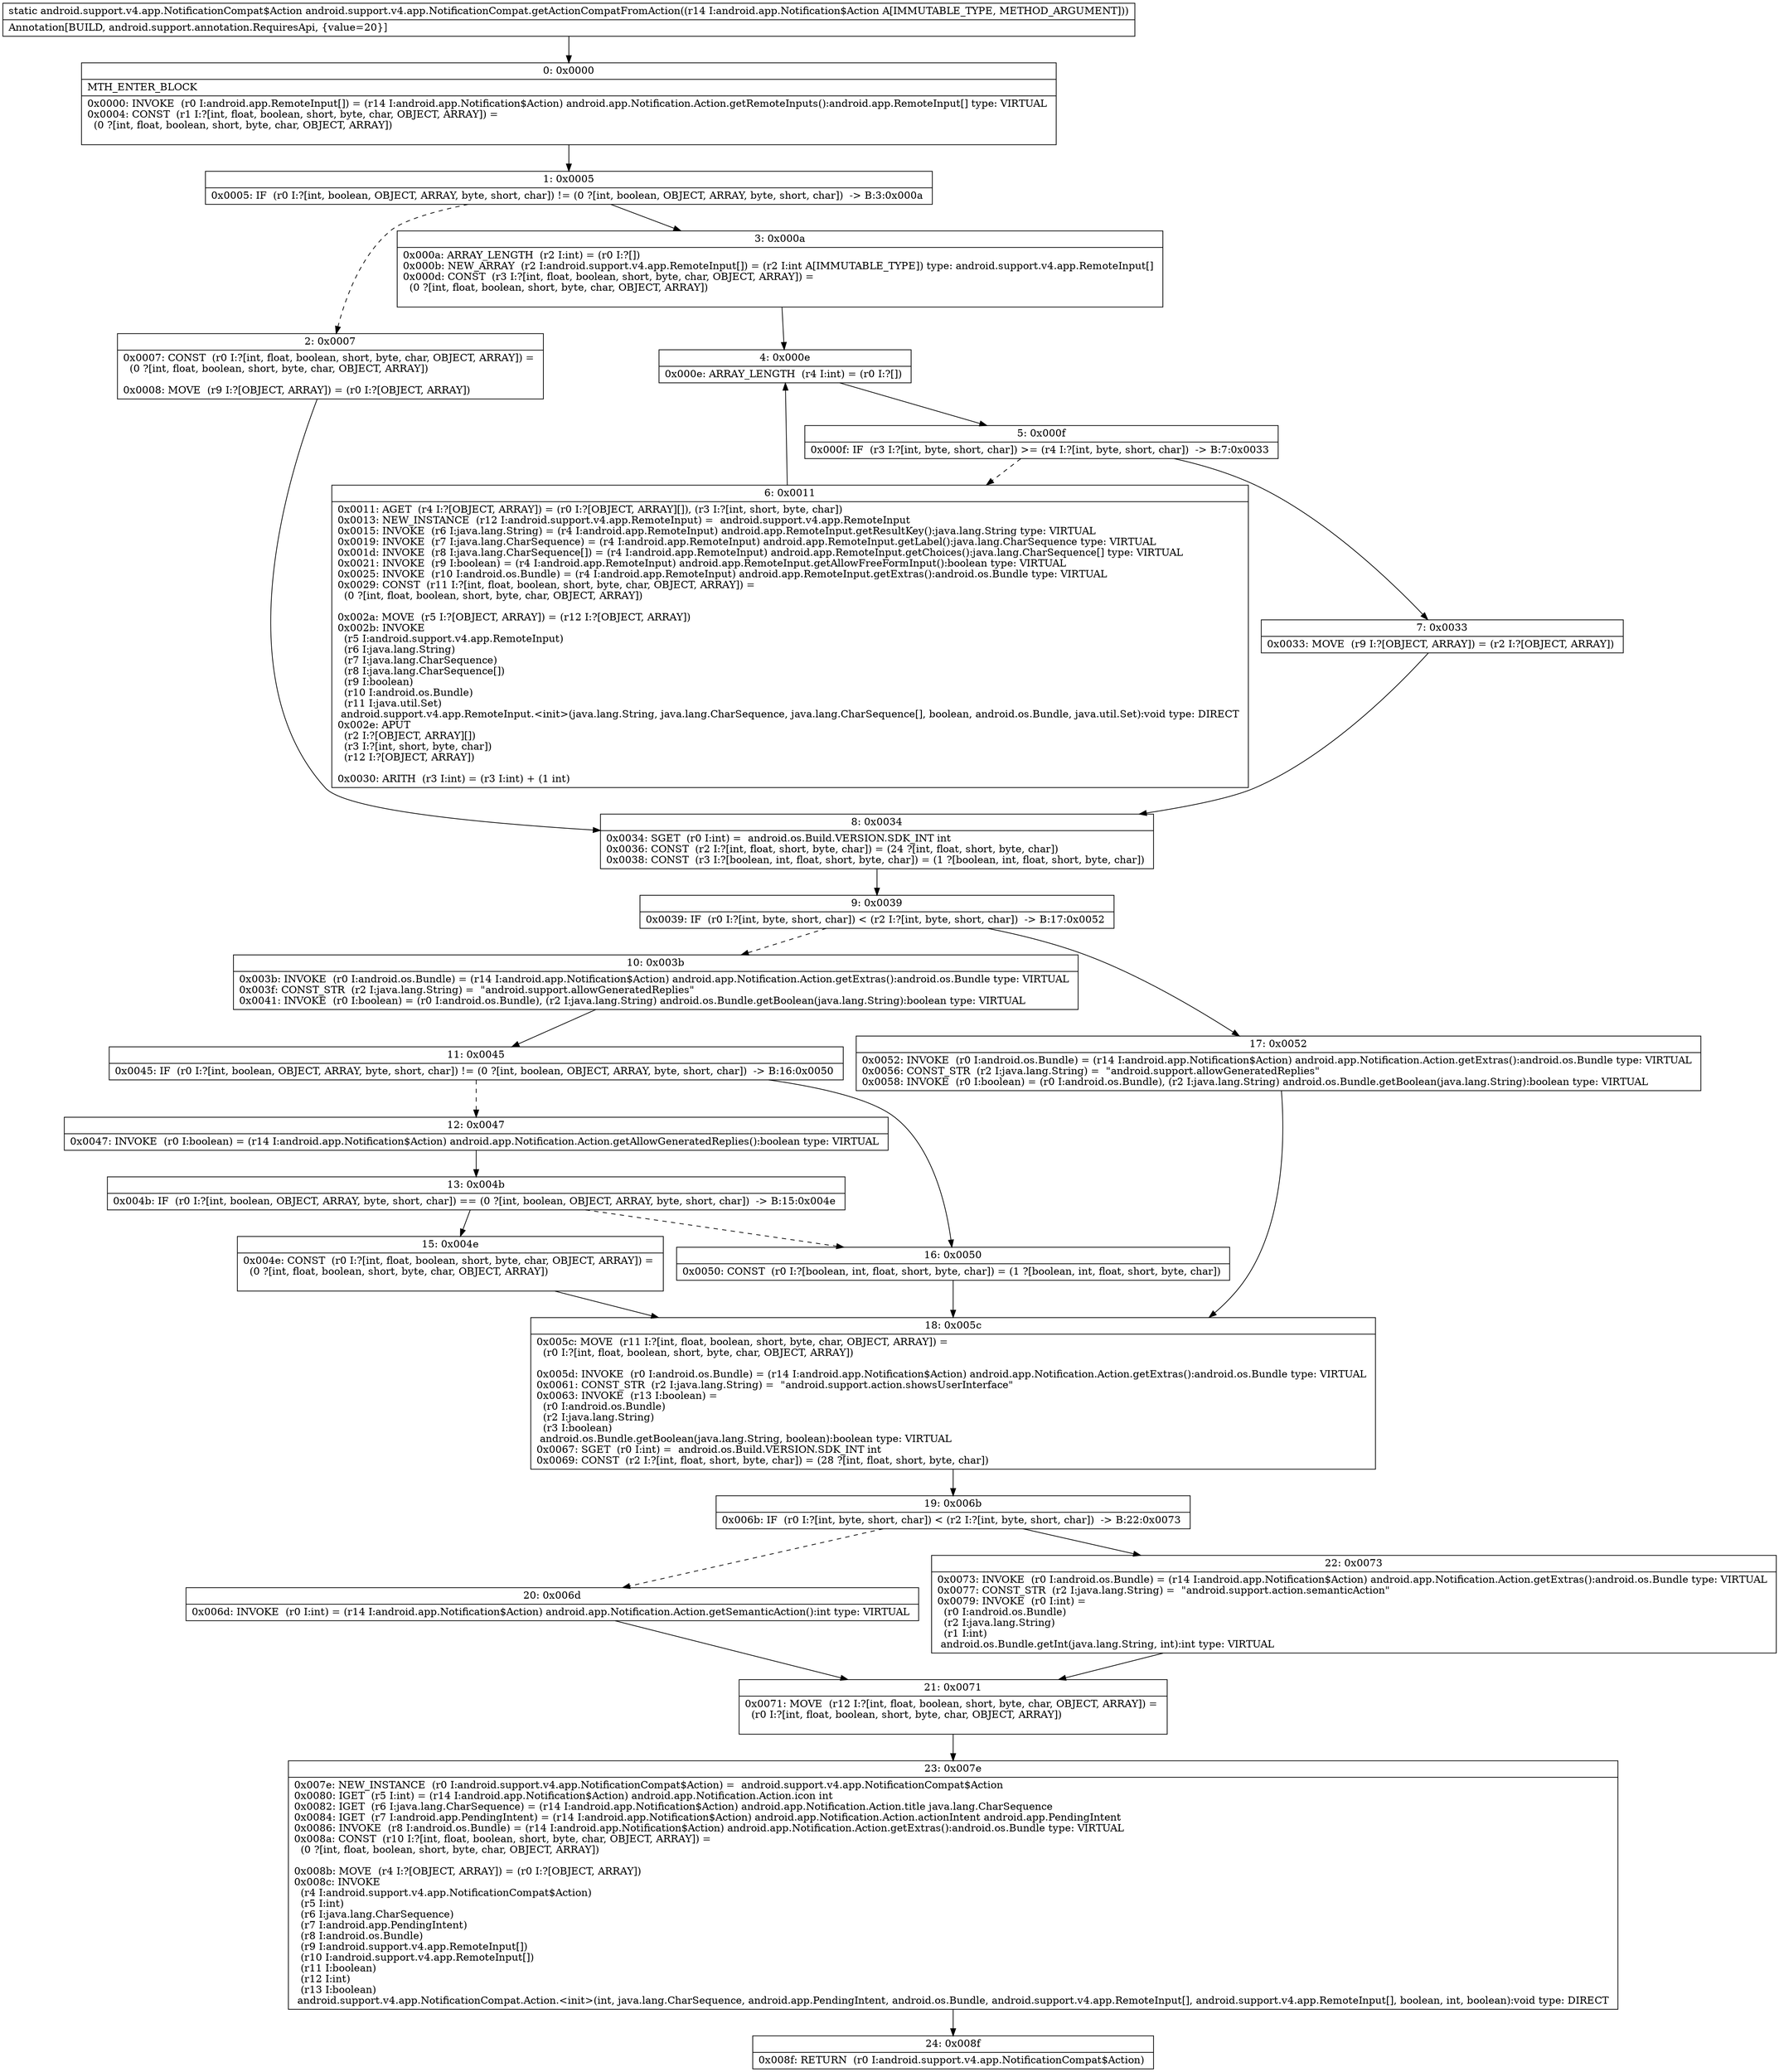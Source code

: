 digraph "CFG forandroid.support.v4.app.NotificationCompat.getActionCompatFromAction(Landroid\/app\/Notification$Action;)Landroid\/support\/v4\/app\/NotificationCompat$Action;" {
Node_0 [shape=record,label="{0\:\ 0x0000|MTH_ENTER_BLOCK\l|0x0000: INVOKE  (r0 I:android.app.RemoteInput[]) = (r14 I:android.app.Notification$Action) android.app.Notification.Action.getRemoteInputs():android.app.RemoteInput[] type: VIRTUAL \l0x0004: CONST  (r1 I:?[int, float, boolean, short, byte, char, OBJECT, ARRAY]) = \l  (0 ?[int, float, boolean, short, byte, char, OBJECT, ARRAY])\l \l}"];
Node_1 [shape=record,label="{1\:\ 0x0005|0x0005: IF  (r0 I:?[int, boolean, OBJECT, ARRAY, byte, short, char]) != (0 ?[int, boolean, OBJECT, ARRAY, byte, short, char])  \-\> B:3:0x000a \l}"];
Node_2 [shape=record,label="{2\:\ 0x0007|0x0007: CONST  (r0 I:?[int, float, boolean, short, byte, char, OBJECT, ARRAY]) = \l  (0 ?[int, float, boolean, short, byte, char, OBJECT, ARRAY])\l \l0x0008: MOVE  (r9 I:?[OBJECT, ARRAY]) = (r0 I:?[OBJECT, ARRAY]) \l}"];
Node_3 [shape=record,label="{3\:\ 0x000a|0x000a: ARRAY_LENGTH  (r2 I:int) = (r0 I:?[]) \l0x000b: NEW_ARRAY  (r2 I:android.support.v4.app.RemoteInput[]) = (r2 I:int A[IMMUTABLE_TYPE]) type: android.support.v4.app.RemoteInput[] \l0x000d: CONST  (r3 I:?[int, float, boolean, short, byte, char, OBJECT, ARRAY]) = \l  (0 ?[int, float, boolean, short, byte, char, OBJECT, ARRAY])\l \l}"];
Node_4 [shape=record,label="{4\:\ 0x000e|0x000e: ARRAY_LENGTH  (r4 I:int) = (r0 I:?[]) \l}"];
Node_5 [shape=record,label="{5\:\ 0x000f|0x000f: IF  (r3 I:?[int, byte, short, char]) \>= (r4 I:?[int, byte, short, char])  \-\> B:7:0x0033 \l}"];
Node_6 [shape=record,label="{6\:\ 0x0011|0x0011: AGET  (r4 I:?[OBJECT, ARRAY]) = (r0 I:?[OBJECT, ARRAY][]), (r3 I:?[int, short, byte, char]) \l0x0013: NEW_INSTANCE  (r12 I:android.support.v4.app.RemoteInput) =  android.support.v4.app.RemoteInput \l0x0015: INVOKE  (r6 I:java.lang.String) = (r4 I:android.app.RemoteInput) android.app.RemoteInput.getResultKey():java.lang.String type: VIRTUAL \l0x0019: INVOKE  (r7 I:java.lang.CharSequence) = (r4 I:android.app.RemoteInput) android.app.RemoteInput.getLabel():java.lang.CharSequence type: VIRTUAL \l0x001d: INVOKE  (r8 I:java.lang.CharSequence[]) = (r4 I:android.app.RemoteInput) android.app.RemoteInput.getChoices():java.lang.CharSequence[] type: VIRTUAL \l0x0021: INVOKE  (r9 I:boolean) = (r4 I:android.app.RemoteInput) android.app.RemoteInput.getAllowFreeFormInput():boolean type: VIRTUAL \l0x0025: INVOKE  (r10 I:android.os.Bundle) = (r4 I:android.app.RemoteInput) android.app.RemoteInput.getExtras():android.os.Bundle type: VIRTUAL \l0x0029: CONST  (r11 I:?[int, float, boolean, short, byte, char, OBJECT, ARRAY]) = \l  (0 ?[int, float, boolean, short, byte, char, OBJECT, ARRAY])\l \l0x002a: MOVE  (r5 I:?[OBJECT, ARRAY]) = (r12 I:?[OBJECT, ARRAY]) \l0x002b: INVOKE  \l  (r5 I:android.support.v4.app.RemoteInput)\l  (r6 I:java.lang.String)\l  (r7 I:java.lang.CharSequence)\l  (r8 I:java.lang.CharSequence[])\l  (r9 I:boolean)\l  (r10 I:android.os.Bundle)\l  (r11 I:java.util.Set)\l android.support.v4.app.RemoteInput.\<init\>(java.lang.String, java.lang.CharSequence, java.lang.CharSequence[], boolean, android.os.Bundle, java.util.Set):void type: DIRECT \l0x002e: APUT  \l  (r2 I:?[OBJECT, ARRAY][])\l  (r3 I:?[int, short, byte, char])\l  (r12 I:?[OBJECT, ARRAY])\l \l0x0030: ARITH  (r3 I:int) = (r3 I:int) + (1 int) \l}"];
Node_7 [shape=record,label="{7\:\ 0x0033|0x0033: MOVE  (r9 I:?[OBJECT, ARRAY]) = (r2 I:?[OBJECT, ARRAY]) \l}"];
Node_8 [shape=record,label="{8\:\ 0x0034|0x0034: SGET  (r0 I:int) =  android.os.Build.VERSION.SDK_INT int \l0x0036: CONST  (r2 I:?[int, float, short, byte, char]) = (24 ?[int, float, short, byte, char]) \l0x0038: CONST  (r3 I:?[boolean, int, float, short, byte, char]) = (1 ?[boolean, int, float, short, byte, char]) \l}"];
Node_9 [shape=record,label="{9\:\ 0x0039|0x0039: IF  (r0 I:?[int, byte, short, char]) \< (r2 I:?[int, byte, short, char])  \-\> B:17:0x0052 \l}"];
Node_10 [shape=record,label="{10\:\ 0x003b|0x003b: INVOKE  (r0 I:android.os.Bundle) = (r14 I:android.app.Notification$Action) android.app.Notification.Action.getExtras():android.os.Bundle type: VIRTUAL \l0x003f: CONST_STR  (r2 I:java.lang.String) =  \"android.support.allowGeneratedReplies\" \l0x0041: INVOKE  (r0 I:boolean) = (r0 I:android.os.Bundle), (r2 I:java.lang.String) android.os.Bundle.getBoolean(java.lang.String):boolean type: VIRTUAL \l}"];
Node_11 [shape=record,label="{11\:\ 0x0045|0x0045: IF  (r0 I:?[int, boolean, OBJECT, ARRAY, byte, short, char]) != (0 ?[int, boolean, OBJECT, ARRAY, byte, short, char])  \-\> B:16:0x0050 \l}"];
Node_12 [shape=record,label="{12\:\ 0x0047|0x0047: INVOKE  (r0 I:boolean) = (r14 I:android.app.Notification$Action) android.app.Notification.Action.getAllowGeneratedReplies():boolean type: VIRTUAL \l}"];
Node_13 [shape=record,label="{13\:\ 0x004b|0x004b: IF  (r0 I:?[int, boolean, OBJECT, ARRAY, byte, short, char]) == (0 ?[int, boolean, OBJECT, ARRAY, byte, short, char])  \-\> B:15:0x004e \l}"];
Node_15 [shape=record,label="{15\:\ 0x004e|0x004e: CONST  (r0 I:?[int, float, boolean, short, byte, char, OBJECT, ARRAY]) = \l  (0 ?[int, float, boolean, short, byte, char, OBJECT, ARRAY])\l \l}"];
Node_16 [shape=record,label="{16\:\ 0x0050|0x0050: CONST  (r0 I:?[boolean, int, float, short, byte, char]) = (1 ?[boolean, int, float, short, byte, char]) \l}"];
Node_17 [shape=record,label="{17\:\ 0x0052|0x0052: INVOKE  (r0 I:android.os.Bundle) = (r14 I:android.app.Notification$Action) android.app.Notification.Action.getExtras():android.os.Bundle type: VIRTUAL \l0x0056: CONST_STR  (r2 I:java.lang.String) =  \"android.support.allowGeneratedReplies\" \l0x0058: INVOKE  (r0 I:boolean) = (r0 I:android.os.Bundle), (r2 I:java.lang.String) android.os.Bundle.getBoolean(java.lang.String):boolean type: VIRTUAL \l}"];
Node_18 [shape=record,label="{18\:\ 0x005c|0x005c: MOVE  (r11 I:?[int, float, boolean, short, byte, char, OBJECT, ARRAY]) = \l  (r0 I:?[int, float, boolean, short, byte, char, OBJECT, ARRAY])\l \l0x005d: INVOKE  (r0 I:android.os.Bundle) = (r14 I:android.app.Notification$Action) android.app.Notification.Action.getExtras():android.os.Bundle type: VIRTUAL \l0x0061: CONST_STR  (r2 I:java.lang.String) =  \"android.support.action.showsUserInterface\" \l0x0063: INVOKE  (r13 I:boolean) = \l  (r0 I:android.os.Bundle)\l  (r2 I:java.lang.String)\l  (r3 I:boolean)\l android.os.Bundle.getBoolean(java.lang.String, boolean):boolean type: VIRTUAL \l0x0067: SGET  (r0 I:int) =  android.os.Build.VERSION.SDK_INT int \l0x0069: CONST  (r2 I:?[int, float, short, byte, char]) = (28 ?[int, float, short, byte, char]) \l}"];
Node_19 [shape=record,label="{19\:\ 0x006b|0x006b: IF  (r0 I:?[int, byte, short, char]) \< (r2 I:?[int, byte, short, char])  \-\> B:22:0x0073 \l}"];
Node_20 [shape=record,label="{20\:\ 0x006d|0x006d: INVOKE  (r0 I:int) = (r14 I:android.app.Notification$Action) android.app.Notification.Action.getSemanticAction():int type: VIRTUAL \l}"];
Node_21 [shape=record,label="{21\:\ 0x0071|0x0071: MOVE  (r12 I:?[int, float, boolean, short, byte, char, OBJECT, ARRAY]) = \l  (r0 I:?[int, float, boolean, short, byte, char, OBJECT, ARRAY])\l \l}"];
Node_22 [shape=record,label="{22\:\ 0x0073|0x0073: INVOKE  (r0 I:android.os.Bundle) = (r14 I:android.app.Notification$Action) android.app.Notification.Action.getExtras():android.os.Bundle type: VIRTUAL \l0x0077: CONST_STR  (r2 I:java.lang.String) =  \"android.support.action.semanticAction\" \l0x0079: INVOKE  (r0 I:int) = \l  (r0 I:android.os.Bundle)\l  (r2 I:java.lang.String)\l  (r1 I:int)\l android.os.Bundle.getInt(java.lang.String, int):int type: VIRTUAL \l}"];
Node_23 [shape=record,label="{23\:\ 0x007e|0x007e: NEW_INSTANCE  (r0 I:android.support.v4.app.NotificationCompat$Action) =  android.support.v4.app.NotificationCompat$Action \l0x0080: IGET  (r5 I:int) = (r14 I:android.app.Notification$Action) android.app.Notification.Action.icon int \l0x0082: IGET  (r6 I:java.lang.CharSequence) = (r14 I:android.app.Notification$Action) android.app.Notification.Action.title java.lang.CharSequence \l0x0084: IGET  (r7 I:android.app.PendingIntent) = (r14 I:android.app.Notification$Action) android.app.Notification.Action.actionIntent android.app.PendingIntent \l0x0086: INVOKE  (r8 I:android.os.Bundle) = (r14 I:android.app.Notification$Action) android.app.Notification.Action.getExtras():android.os.Bundle type: VIRTUAL \l0x008a: CONST  (r10 I:?[int, float, boolean, short, byte, char, OBJECT, ARRAY]) = \l  (0 ?[int, float, boolean, short, byte, char, OBJECT, ARRAY])\l \l0x008b: MOVE  (r4 I:?[OBJECT, ARRAY]) = (r0 I:?[OBJECT, ARRAY]) \l0x008c: INVOKE  \l  (r4 I:android.support.v4.app.NotificationCompat$Action)\l  (r5 I:int)\l  (r6 I:java.lang.CharSequence)\l  (r7 I:android.app.PendingIntent)\l  (r8 I:android.os.Bundle)\l  (r9 I:android.support.v4.app.RemoteInput[])\l  (r10 I:android.support.v4.app.RemoteInput[])\l  (r11 I:boolean)\l  (r12 I:int)\l  (r13 I:boolean)\l android.support.v4.app.NotificationCompat.Action.\<init\>(int, java.lang.CharSequence, android.app.PendingIntent, android.os.Bundle, android.support.v4.app.RemoteInput[], android.support.v4.app.RemoteInput[], boolean, int, boolean):void type: DIRECT \l}"];
Node_24 [shape=record,label="{24\:\ 0x008f|0x008f: RETURN  (r0 I:android.support.v4.app.NotificationCompat$Action) \l}"];
MethodNode[shape=record,label="{static android.support.v4.app.NotificationCompat$Action android.support.v4.app.NotificationCompat.getActionCompatFromAction((r14 I:android.app.Notification$Action A[IMMUTABLE_TYPE, METHOD_ARGUMENT]))  | Annotation[BUILD, android.support.annotation.RequiresApi, \{value=20\}]\l}"];
MethodNode -> Node_0;
Node_0 -> Node_1;
Node_1 -> Node_2[style=dashed];
Node_1 -> Node_3;
Node_2 -> Node_8;
Node_3 -> Node_4;
Node_4 -> Node_5;
Node_5 -> Node_6[style=dashed];
Node_5 -> Node_7;
Node_6 -> Node_4;
Node_7 -> Node_8;
Node_8 -> Node_9;
Node_9 -> Node_10[style=dashed];
Node_9 -> Node_17;
Node_10 -> Node_11;
Node_11 -> Node_12[style=dashed];
Node_11 -> Node_16;
Node_12 -> Node_13;
Node_13 -> Node_15;
Node_13 -> Node_16[style=dashed];
Node_15 -> Node_18;
Node_16 -> Node_18;
Node_17 -> Node_18;
Node_18 -> Node_19;
Node_19 -> Node_20[style=dashed];
Node_19 -> Node_22;
Node_20 -> Node_21;
Node_21 -> Node_23;
Node_22 -> Node_21;
Node_23 -> Node_24;
}

